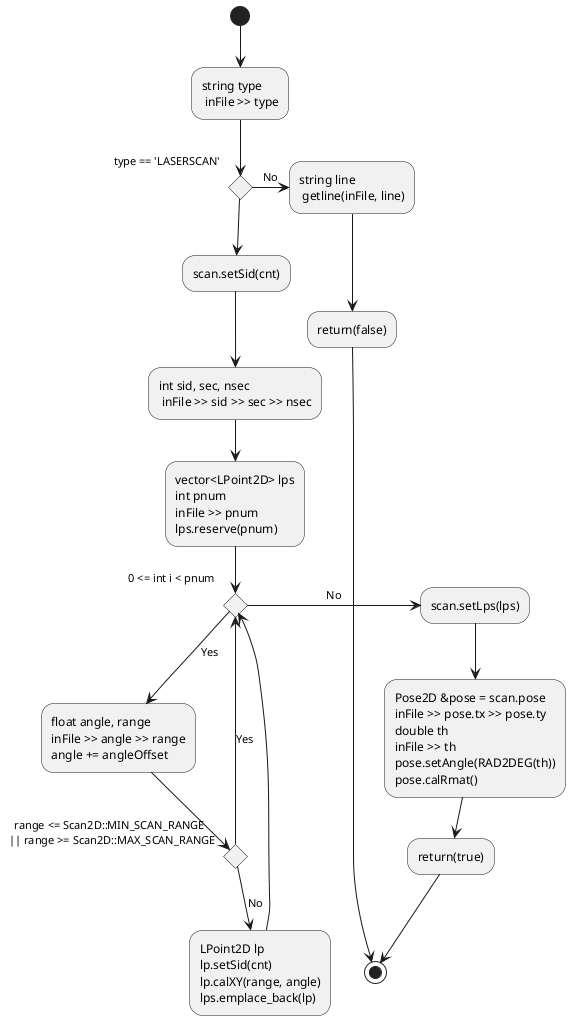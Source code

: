 @startuml

/'
    read an item from file
    return true if the item was scan data
    input1: size_t cnt
    input2: Scan2D &scan
'/

(*) --> "string type \n inFile >> type"
--> if "type == 'LASERSCAN'" as if_scan then
-> [No] "string line \n getline(inFile, line)"
--> "return(false)"
--> (*)
else
if_scan --> "scan.setSid(cnt)"
--> "int sid, sec, nsec \n inFile >> sid >> sec >> nsec"
--> "vector<LPoint2D> lps
int pnum
inFile >> pnum
lps.reserve(pnum)"
--> if "0 <= int i < pnum" as for_i then
-> [No] "scan.setLps(lps)"
--> "Pose2D &pose = scan.pose
inFile >> pose.tx >> pose.ty
double th
inFile >> th
pose.setAngle(RAD2DEG(th))
pose.calRmat()"
--> "return(true)"
--> (*)
else
for_i --> [Yes] "float angle, range
inFile >> angle >> range
angle += angleOffset"
--> if "range <= Scan2D::MIN_SCAN_RANGE \n || range >= Scan2D::MAX_SCAN_RANGE"
--> [Yes] for_i
else
--> [No] "LPoint2D lp
lp.setSid(cnt)
lp.calXY(range, angle)
lps.emplace_back(lp)"
--> for_i

@enduml